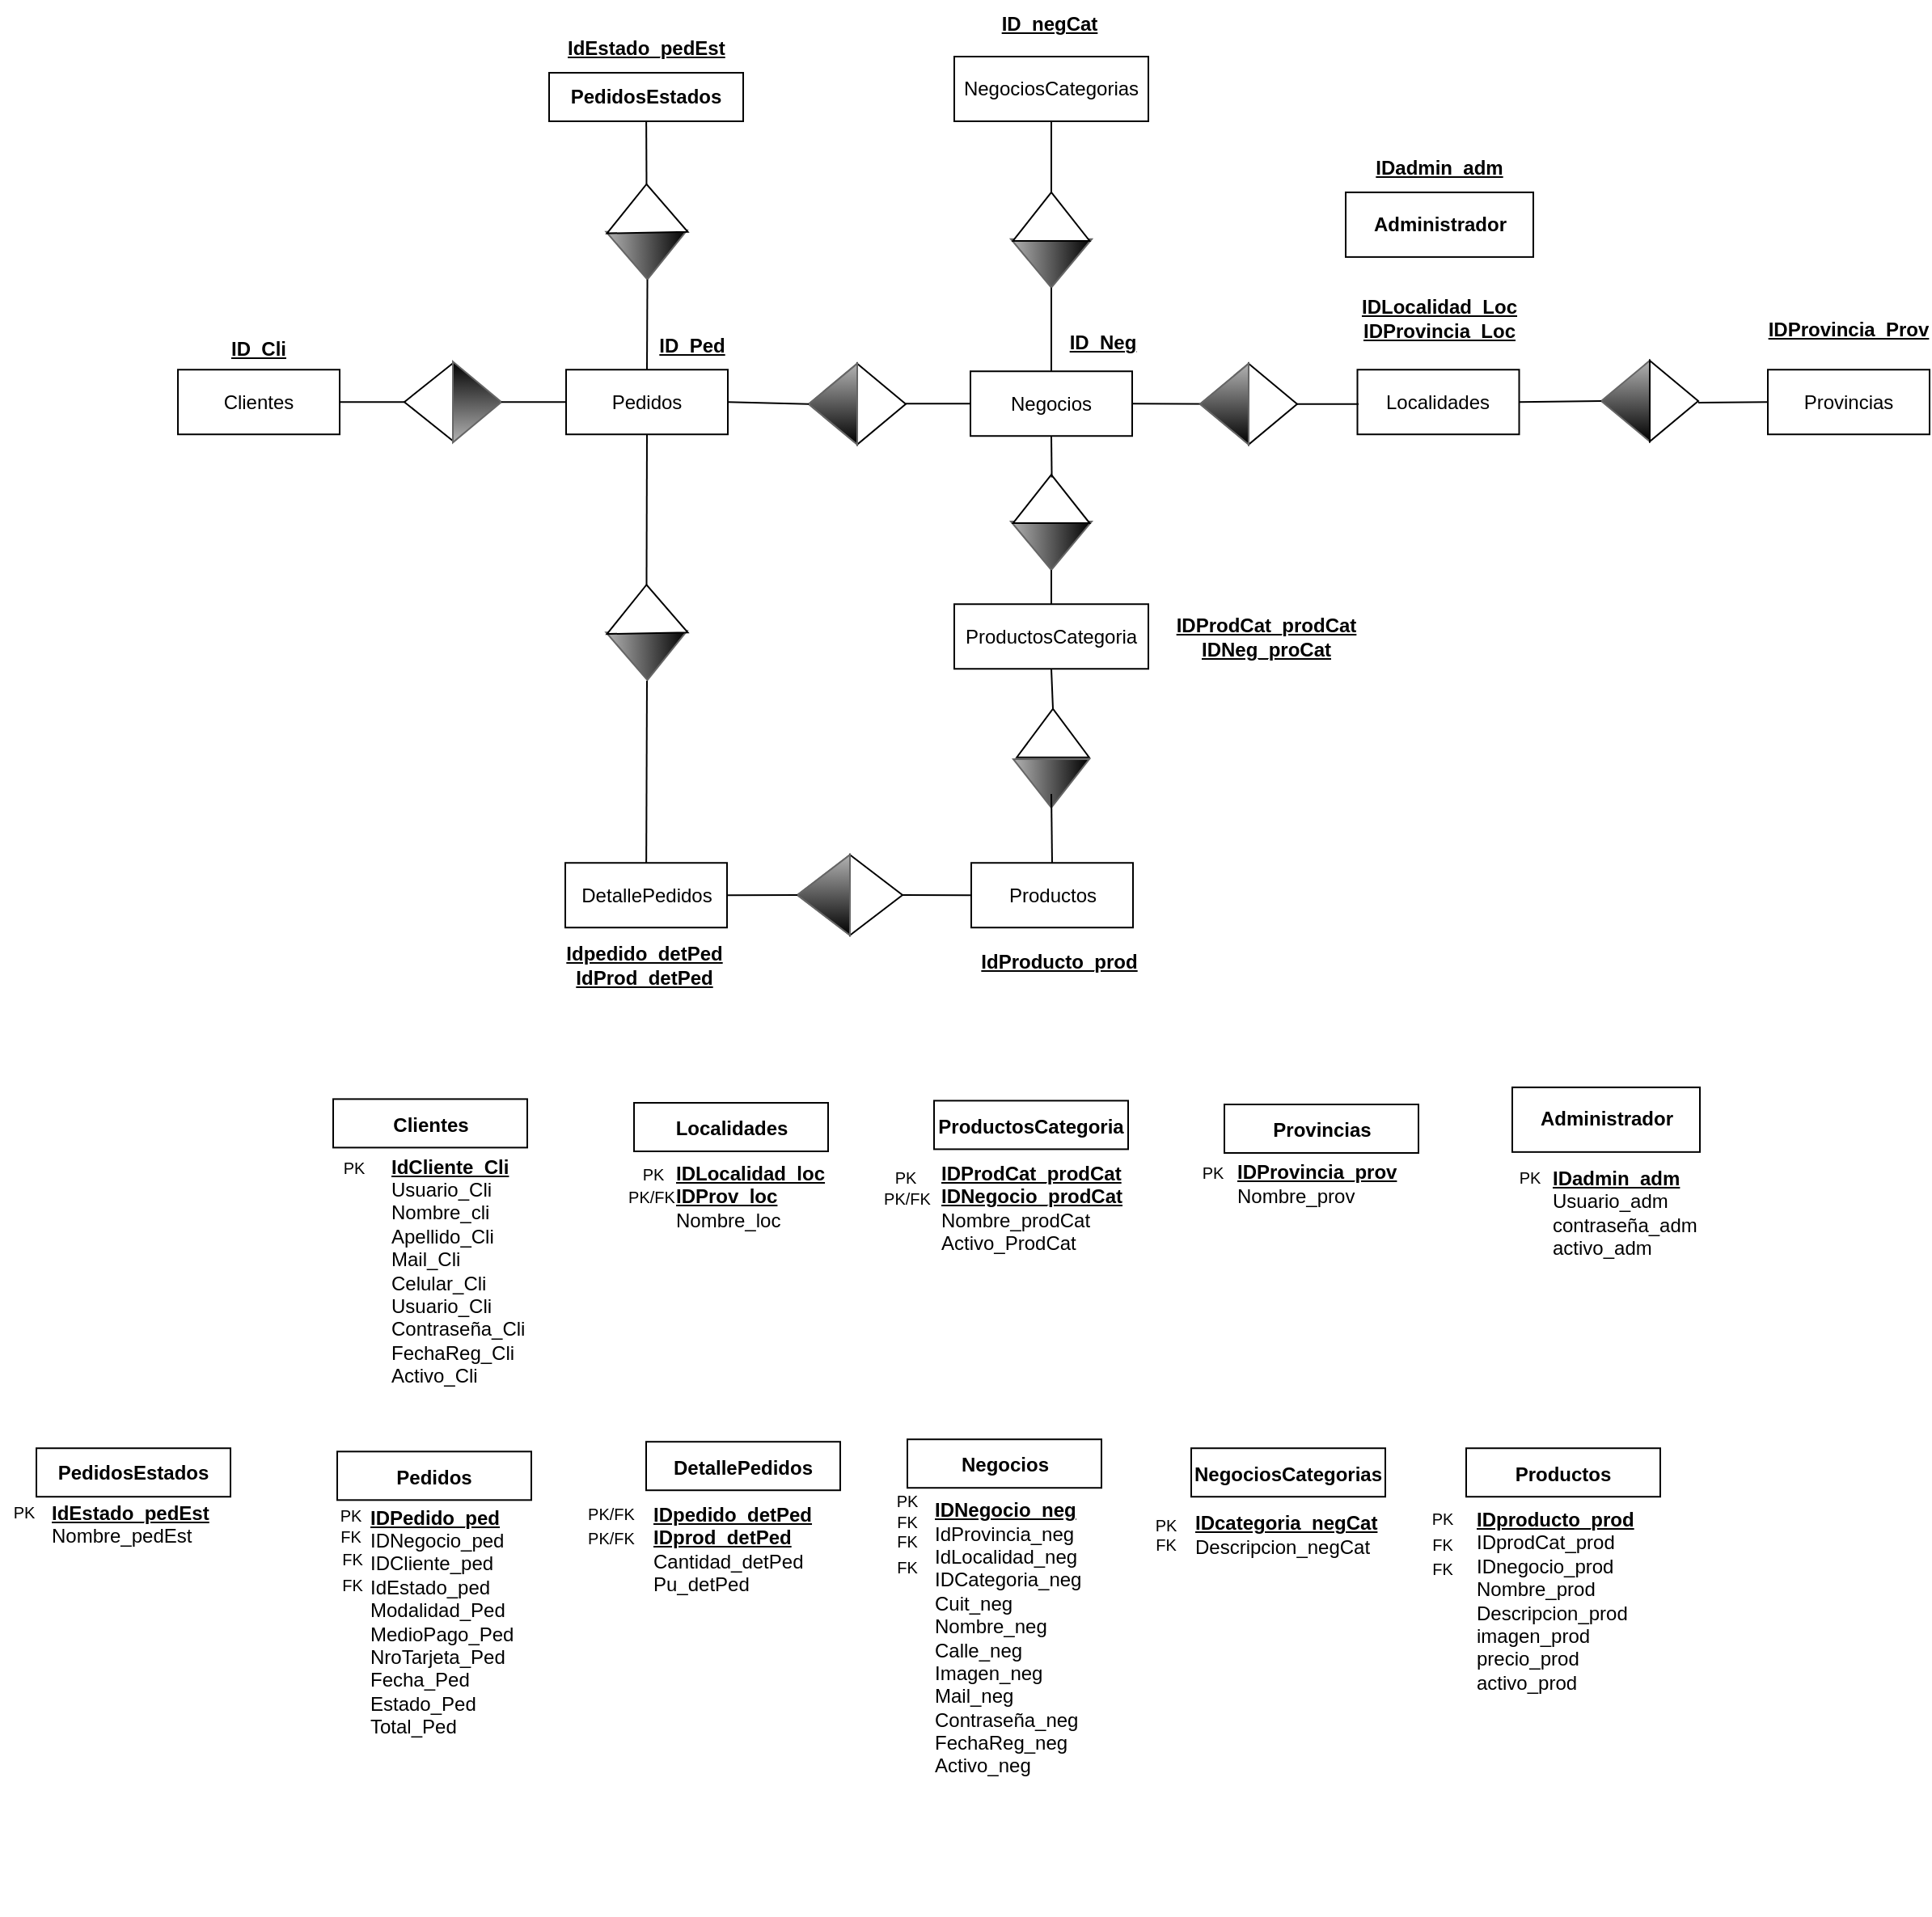 <mxfile version="19.0.3" type="device"><diagram id="up-uEosyuds6dqoE72Am" name="Page-1"><mxGraphModel dx="3039" dy="1860" grid="1" gridSize="10" guides="1" tooltips="1" connect="1" arrows="1" fold="1" page="1" pageScale="1" pageWidth="827" pageHeight="1169" math="0" shadow="0"><root><mxCell id="0"/><mxCell id="1" parent="0"/><mxCell id="3pYfKwtGoobMfM2baZzY-54" value="" style="rounded=0;whiteSpace=wrap;html=1;" parent="1" vertex="1"><mxGeometry x="-1090.5" y="-249.39" width="120" height="30" as="geometry"/></mxCell><mxCell id="Amuedmjrhq6kdjYVQ7Mf-1" value="Localidades" style="rounded=0;whiteSpace=wrap;html=1;" parent="1" vertex="1"><mxGeometry x="-650.75" y="-912.38" width="100" height="40" as="geometry"/></mxCell><mxCell id="Amuedmjrhq6kdjYVQ7Mf-3" value="DetallePedidos" style="rounded=0;whiteSpace=wrap;html=1;" parent="1" vertex="1"><mxGeometry x="-1140.5" y="-607.38" width="100" height="40" as="geometry"/></mxCell><mxCell id="Amuedmjrhq6kdjYVQ7Mf-6" value="ProductosCategoria" style="rounded=0;whiteSpace=wrap;html=1;" parent="1" vertex="1"><mxGeometry x="-900" y="-767.38" width="120" height="40" as="geometry"/></mxCell><mxCell id="Amuedmjrhq6kdjYVQ7Mf-7" value="Productos" style="rounded=0;whiteSpace=wrap;html=1;" parent="1" vertex="1"><mxGeometry x="-889.5" y="-607.38" width="100" height="40" as="geometry"/></mxCell><mxCell id="Amuedmjrhq6kdjYVQ7Mf-9" value="Negocios" style="rounded=0;whiteSpace=wrap;html=1;" parent="1" vertex="1"><mxGeometry x="-890" y="-911.38" width="100" height="40" as="geometry"/></mxCell><mxCell id="Amuedmjrhq6kdjYVQ7Mf-10" value="Clientes" style="rounded=0;whiteSpace=wrap;html=1;" parent="1" vertex="1"><mxGeometry x="-1380" y="-912.38" width="100" height="40" as="geometry"/></mxCell><mxCell id="Amuedmjrhq6kdjYVQ7Mf-21" value="" style="endArrow=none;html=1;rounded=0;exitX=1;exitY=0.5;exitDx=0;exitDy=0;entryX=0;entryY=0.5;entryDx=0;entryDy=0;startArrow=none;" parent="1" source="Amuedmjrhq6kdjYVQ7Mf-25" edge="1"><mxGeometry width="50" height="50" relative="1" as="geometry"><mxPoint x="-680" y="-912.38" as="sourcePoint"/><mxPoint x="-650" y="-891.13" as="targetPoint"/></mxGeometry></mxCell><mxCell id="Amuedmjrhq6kdjYVQ7Mf-26" value="" style="triangle;whiteSpace=wrap;html=1;rotation=0;" parent="1" vertex="1"><mxGeometry x="-718" y="-916.13" width="30" height="50" as="geometry"/></mxCell><mxCell id="Amuedmjrhq6kdjYVQ7Mf-25" value="" style="triangle;whiteSpace=wrap;html=1;strokeColor=#666666;fillColor=#000000;gradientColor=#b3b3b3;rotation=-180;" parent="1" vertex="1"><mxGeometry x="-748" y="-916.13" width="30" height="50" as="geometry"/></mxCell><mxCell id="Amuedmjrhq6kdjYVQ7Mf-27" value="" style="endArrow=none;html=1;rounded=0;exitX=1;exitY=0.5;exitDx=0;exitDy=0;entryX=0;entryY=0.5;entryDx=0;entryDy=0;" parent="1" source="Amuedmjrhq6kdjYVQ7Mf-9" target="Amuedmjrhq6kdjYVQ7Mf-25" edge="1"><mxGeometry width="50" height="50" relative="1" as="geometry"><mxPoint x="-790" y="-891.38" as="sourcePoint"/><mxPoint x="-650" y="-891.13" as="targetPoint"/></mxGeometry></mxCell><mxCell id="Amuedmjrhq6kdjYVQ7Mf-28" value="" style="triangle;whiteSpace=wrap;html=1;strokeColor=#666666;fillColor=#000000;gradientColor=#b3b3b3;rotation=-180;" parent="1" vertex="1"><mxGeometry x="-748" y="-916.13" width="30" height="50" as="geometry"/></mxCell><mxCell id="Amuedmjrhq6kdjYVQ7Mf-62" value="Pedidos" style="rounded=0;whiteSpace=wrap;html=1;" parent="1" vertex="1"><mxGeometry x="-1140" y="-912.38" width="100" height="40" as="geometry"/></mxCell><mxCell id="Amuedmjrhq6kdjYVQ7Mf-63" value="" style="endArrow=none;html=1;rounded=0;entryX=0;entryY=0.5;entryDx=0;entryDy=0;" parent="1" target="Amuedmjrhq6kdjYVQ7Mf-9" edge="1"><mxGeometry width="50" height="50" relative="1" as="geometry"><mxPoint x="-960" y="-891.38" as="sourcePoint"/><mxPoint x="-970" y="-892.38" as="targetPoint"/></mxGeometry></mxCell><mxCell id="Amuedmjrhq6kdjYVQ7Mf-71" value="" style="triangle;whiteSpace=wrap;html=1;rotation=-180;" parent="1" vertex="1"><mxGeometry x="-1240" y="-916.38" width="30" height="48" as="geometry"/></mxCell><mxCell id="Amuedmjrhq6kdjYVQ7Mf-72" value="" style="triangle;whiteSpace=wrap;html=1;strokeColor=#666666;fillColor=#000000;gradientColor=#b3b3b3;rotation=0;" parent="1" vertex="1"><mxGeometry x="-1210" y="-917.38" width="30" height="50" as="geometry"/></mxCell><mxCell id="Amuedmjrhq6kdjYVQ7Mf-75" value="" style="triangle;whiteSpace=wrap;html=1;rotation=0;" parent="1" vertex="1"><mxGeometry x="-960" y="-916.13" width="30" height="50" as="geometry"/></mxCell><mxCell id="Amuedmjrhq6kdjYVQ7Mf-76" value="" style="triangle;whiteSpace=wrap;html=1;strokeColor=#666666;fillColor=#000000;gradientColor=#b3b3b3;rotation=-180;" parent="1" vertex="1"><mxGeometry x="-990" y="-916.13" width="30" height="50" as="geometry"/></mxCell><mxCell id="Amuedmjrhq6kdjYVQ7Mf-77" value="" style="triangle;whiteSpace=wrap;html=1;strokeColor=#666666;fillColor=#000000;gradientColor=#b3b3b3;rotation=-180;" parent="1" vertex="1"><mxGeometry x="-990" y="-916.13" width="30" height="50" as="geometry"/></mxCell><mxCell id="3pYfKwtGoobMfM2baZzY-8" value="" style="endArrow=none;html=1;rounded=0;entryX=1;entryY=0.5;entryDx=0;entryDy=0;exitX=1;exitY=0.5;exitDx=0;exitDy=0;" parent="1" source="Amuedmjrhq6kdjYVQ7Mf-62" target="Amuedmjrhq6kdjYVQ7Mf-77" edge="1"><mxGeometry width="50" height="50" relative="1" as="geometry"><mxPoint x="-1045" y="-891.38" as="sourcePoint"/><mxPoint x="-1140" y="-882.38" as="targetPoint"/></mxGeometry></mxCell><mxCell id="3pYfKwtGoobMfM2baZzY-16" value="" style="group;rotation=0;" parent="1" connectable="0" vertex="1"><mxGeometry x="-997" y="-612.38" width="65" height="50" as="geometry"/></mxCell><mxCell id="Amuedmjrhq6kdjYVQ7Mf-51" value="" style="triangle;whiteSpace=wrap;html=1;strokeColor=#666666;fillColor=#000000;gradientColor=#b3b3b3;rotation=-180;" parent="3pYfKwtGoobMfM2baZzY-16" vertex="1"><mxGeometry width="32.5" height="49.751" as="geometry"/></mxCell><mxCell id="Amuedmjrhq6kdjYVQ7Mf-52" value="" style="triangle;whiteSpace=wrap;html=1;rotation=0;" parent="3pYfKwtGoobMfM2baZzY-16" vertex="1"><mxGeometry x="32.5" width="32.5" height="49.751" as="geometry"/></mxCell><mxCell id="Amuedmjrhq6kdjYVQ7Mf-53" value="" style="endArrow=none;html=1;rounded=0;exitX=1;exitY=0.5;exitDx=0;exitDy=0;startArrow=none;" parent="3pYfKwtGoobMfM2baZzY-16" source="Amuedmjrhq6kdjYVQ7Mf-54" target="Amuedmjrhq6kdjYVQ7Mf-52" edge="1"><mxGeometry width="50" height="50" relative="1" as="geometry"><mxPoint x="-54.167" y="24.876" as="sourcePoint"/><mxPoint x="140.833" y="24.876" as="targetPoint"/></mxGeometry></mxCell><mxCell id="Amuedmjrhq6kdjYVQ7Mf-54" value="" style="triangle;whiteSpace=wrap;html=1;strokeColor=#666666;fillColor=#000000;gradientColor=#b3b3b3;rotation=-180;" parent="3pYfKwtGoobMfM2baZzY-16" vertex="1"><mxGeometry width="32.5" height="49.751" as="geometry"/></mxCell><mxCell id="3pYfKwtGoobMfM2baZzY-17" value="" style="endArrow=none;html=1;rounded=0;exitX=1;exitY=0.5;exitDx=0;exitDy=0;entryX=0;entryY=0.5;entryDx=0;entryDy=0;" parent="1" source="Amuedmjrhq6kdjYVQ7Mf-52" target="Amuedmjrhq6kdjYVQ7Mf-7" edge="1"><mxGeometry width="50" height="50" relative="1" as="geometry"><mxPoint x="-825" y="-562.38" as="sourcePoint"/><mxPoint x="-775" y="-612.38" as="targetPoint"/></mxGeometry></mxCell><mxCell id="3pYfKwtGoobMfM2baZzY-18" value="" style="endArrow=none;html=1;rounded=0;exitX=1;exitY=0.5;exitDx=0;exitDy=0;entryX=1;entryY=0.5;entryDx=0;entryDy=0;" parent="1" source="Amuedmjrhq6kdjYVQ7Mf-54" target="Amuedmjrhq6kdjYVQ7Mf-3" edge="1"><mxGeometry width="50" height="50" relative="1" as="geometry"><mxPoint x="-825" y="-562.38" as="sourcePoint"/><mxPoint x="-1095" y="-684.38" as="targetPoint"/></mxGeometry></mxCell><mxCell id="3pYfKwtGoobMfM2baZzY-19" value="" style="group" parent="1" connectable="0" vertex="1"><mxGeometry x="-865" y="-847.47" width="50" height="58.93" as="geometry"/></mxCell><mxCell id="Amuedmjrhq6kdjYVQ7Mf-37" value="" style="triangle;whiteSpace=wrap;html=1;strokeColor=#666666;fillColor=#000000;gradientColor=#b3b3b3;rotation=90;" parent="3pYfKwtGoobMfM2baZzY-19" vertex="1"><mxGeometry x="10" y="18.93" width="30" height="50" as="geometry"/></mxCell><mxCell id="Amuedmjrhq6kdjYVQ7Mf-39" value="" style="triangle;whiteSpace=wrap;html=1;rotation=-90;" parent="3pYfKwtGoobMfM2baZzY-19" vertex="1"><mxGeometry x="10" y="-8.69" width="30" height="47.38" as="geometry"/></mxCell><mxCell id="3pYfKwtGoobMfM2baZzY-22" value="" style="endArrow=none;html=1;rounded=0;entryX=1;entryY=0.5;entryDx=0;entryDy=0;exitX=0.5;exitY=0;exitDx=0;exitDy=0;" parent="1" source="Amuedmjrhq6kdjYVQ7Mf-6" target="Amuedmjrhq6kdjYVQ7Mf-37" edge="1"><mxGeometry width="50" height="50" relative="1" as="geometry"><mxPoint x="-825" y="-652.38" as="sourcePoint"/><mxPoint x="-775" y="-702.38" as="targetPoint"/></mxGeometry></mxCell><mxCell id="3pYfKwtGoobMfM2baZzY-23" value="" style="endArrow=none;html=1;rounded=0;entryX=0.5;entryY=1;entryDx=0;entryDy=0;exitX=0.941;exitY=0.506;exitDx=0;exitDy=0;exitPerimeter=0;" parent="1" source="Amuedmjrhq6kdjYVQ7Mf-39" target="Amuedmjrhq6kdjYVQ7Mf-9" edge="1"><mxGeometry width="50" height="50" relative="1" as="geometry"><mxPoint x="-840" y="-852.38" as="sourcePoint"/><mxPoint x="-775" y="-702.38" as="targetPoint"/></mxGeometry></mxCell><mxCell id="3pYfKwtGoobMfM2baZzY-25" value="" style="group;rotation=90;" parent="1" connectable="0" vertex="1"><mxGeometry x="-495" y="-923" width="50" height="60" as="geometry"/></mxCell><mxCell id="Amuedmjrhq6kdjYVQ7Mf-23" value="" style="triangle;whiteSpace=wrap;html=1;strokeColor=#666666;fillColor=#000000;gradientColor=#b3b3b3;rotation=180;" parent="3pYfKwtGoobMfM2baZzY-25" vertex="1"><mxGeometry x="-5" y="5" width="30" height="50" as="geometry"/></mxCell><mxCell id="Amuedmjrhq6kdjYVQ7Mf-24" value="" style="triangle;whiteSpace=wrap;html=1;rotation=0;" parent="3pYfKwtGoobMfM2baZzY-25" vertex="1"><mxGeometry x="25" y="5" width="30" height="50" as="geometry"/></mxCell><mxCell id="3pYfKwtGoobMfM2baZzY-28" value="" style="endArrow=none;html=1;rounded=0;entryX=1;entryY=0.5;entryDx=0;entryDy=0;exitX=1;exitY=0.5;exitDx=0;exitDy=0;" parent="1" source="Amuedmjrhq6kdjYVQ7Mf-10" target="Amuedmjrhq6kdjYVQ7Mf-71" edge="1"><mxGeometry width="50" height="50" relative="1" as="geometry"><mxPoint x="-835" y="-712.38" as="sourcePoint"/><mxPoint x="-785" y="-762.38" as="targetPoint"/></mxGeometry></mxCell><mxCell id="3pYfKwtGoobMfM2baZzY-29" value="" style="endArrow=none;html=1;rounded=0;entryX=0;entryY=0.5;entryDx=0;entryDy=0;exitX=1;exitY=0.5;exitDx=0;exitDy=0;" parent="1" source="Amuedmjrhq6kdjYVQ7Mf-72" target="Amuedmjrhq6kdjYVQ7Mf-62" edge="1"><mxGeometry width="50" height="50" relative="1" as="geometry"><mxPoint x="-835" y="-712.38" as="sourcePoint"/><mxPoint x="-785" y="-762.38" as="targetPoint"/></mxGeometry></mxCell><mxCell id="3pYfKwtGoobMfM2baZzY-31" value="&lt;u&gt;&lt;b&gt;ID_Cli&lt;/b&gt;&lt;/u&gt;" style="text;html=1;strokeColor=none;fillColor=none;align=center;verticalAlign=middle;whiteSpace=wrap;rounded=0;" parent="1" vertex="1"><mxGeometry x="-1360" y="-940.38" width="60" height="30" as="geometry"/></mxCell><mxCell id="3pYfKwtGoobMfM2baZzY-32" value="&lt;u&gt;&lt;b&gt;ID_Ped&lt;/b&gt;&lt;/u&gt;" style="text;html=1;strokeColor=none;fillColor=none;align=center;verticalAlign=middle;whiteSpace=wrap;rounded=0;" parent="1" vertex="1"><mxGeometry x="-1092" y="-942.38" width="60" height="30" as="geometry"/></mxCell><mxCell id="3pYfKwtGoobMfM2baZzY-42" value="&lt;u&gt;&lt;b&gt;ID_Neg&lt;/b&gt;&lt;/u&gt;" style="text;html=1;strokeColor=none;fillColor=none;align=center;verticalAlign=middle;whiteSpace=wrap;rounded=0;" parent="1" vertex="1"><mxGeometry x="-838.5" y="-944.38" width="60" height="30" as="geometry"/></mxCell><mxCell id="3pYfKwtGoobMfM2baZzY-44" value="&lt;u&gt;&lt;b&gt;IDLocalidad_Loc&lt;br&gt;IDProvincia_Loc&lt;br&gt;&lt;/b&gt;&lt;/u&gt;" style="text;html=1;strokeColor=none;fillColor=none;align=center;verticalAlign=middle;whiteSpace=wrap;rounded=0;" parent="1" vertex="1"><mxGeometry x="-631" y="-960" width="62.25" height="31" as="geometry"/></mxCell><mxCell id="3pYfKwtGoobMfM2baZzY-48" value="&lt;u&gt;&lt;b&gt;IDProdCat_prodCat&lt;br&gt;IDNeg_proCat&lt;br&gt;&lt;/b&gt;&lt;/u&gt;" style="text;html=1;strokeColor=none;fillColor=none;align=center;verticalAlign=middle;whiteSpace=wrap;rounded=0;" parent="1" vertex="1"><mxGeometry x="-737" y="-762.38" width="60" height="30" as="geometry"/></mxCell><mxCell id="3pYfKwtGoobMfM2baZzY-51" value="&lt;u&gt;&lt;b&gt;IdProducto_prod&lt;br&gt;&lt;/b&gt;&lt;/u&gt;" style="text;html=1;strokeColor=none;fillColor=none;align=center;verticalAlign=middle;whiteSpace=wrap;rounded=0;" parent="1" vertex="1"><mxGeometry x="-865" y="-561" width="60" height="30" as="geometry"/></mxCell><mxCell id="3pYfKwtGoobMfM2baZzY-52" value="&lt;b&gt;DetallePedidos&lt;/b&gt;" style="text;html=1;strokeColor=none;fillColor=none;align=center;verticalAlign=middle;whiteSpace=wrap;rounded=0;" parent="1" vertex="1"><mxGeometry x="-1083" y="-248.39" width="105" height="30" as="geometry"/></mxCell><mxCell id="3pYfKwtGoobMfM2baZzY-56" value="&lt;u&gt;&lt;b&gt;IDpedido_detPed&lt;/b&gt;&lt;/u&gt;&lt;br&gt;&lt;u&gt;&lt;b&gt;IDprod_detPed&lt;/b&gt;&lt;/u&gt;&lt;br&gt;Cantidad_detPed&lt;br&gt;Pu_detPed" style="text;html=1;strokeColor=none;fillColor=none;align=left;verticalAlign=middle;whiteSpace=wrap;rounded=0;" parent="1" vertex="1"><mxGeometry x="-1088.5" y="-198.39" width="60" height="30" as="geometry"/></mxCell><mxCell id="3pYfKwtGoobMfM2baZzY-61" value="&lt;div style=&quot;&quot;&gt;&lt;font style=&quot;font-size: 10px;&quot;&gt;PK/FK&lt;/font&gt;&lt;/div&gt;" style="text;html=1;strokeColor=none;fillColor=none;align=center;verticalAlign=middle;whiteSpace=wrap;rounded=0;" parent="1" vertex="1"><mxGeometry x="-1127" y="-205.39" width="30" height="30" as="geometry"/></mxCell><mxCell id="3pYfKwtGoobMfM2baZzY-62" value="&lt;div style=&quot;&quot;&gt;&lt;font style=&quot;font-size: 10px;&quot;&gt;PK/FK&lt;/font&gt;&lt;/div&gt;" style="text;html=1;strokeColor=none;fillColor=none;align=center;verticalAlign=middle;whiteSpace=wrap;rounded=0;" parent="1" vertex="1"><mxGeometry x="-1127" y="-220.39" width="30" height="30" as="geometry"/></mxCell><mxCell id="3pYfKwtGoobMfM2baZzY-64" value="&lt;u&gt;&lt;b&gt;Idpedido_detPed&lt;br&gt;IdProd_detPed&lt;br&gt;&lt;/b&gt;&lt;/u&gt;" style="text;html=1;strokeColor=none;fillColor=none;align=center;verticalAlign=middle;whiteSpace=wrap;rounded=0;" parent="1" vertex="1"><mxGeometry x="-1122.5" y="-559.38" width="60.5" height="30" as="geometry"/></mxCell><mxCell id="3pYfKwtGoobMfM2baZzY-65" value="" style="rounded=0;whiteSpace=wrap;html=1;" parent="1" vertex="1"><mxGeometry x="-929" y="-250.89" width="120" height="30" as="geometry"/></mxCell><mxCell id="3pYfKwtGoobMfM2baZzY-66" value="&lt;b&gt;Negocios&lt;/b&gt;" style="text;html=1;strokeColor=none;fillColor=none;align=center;verticalAlign=middle;whiteSpace=wrap;rounded=0;" parent="1" vertex="1"><mxGeometry x="-921.5" y="-249.89" width="105" height="30" as="geometry"/></mxCell><mxCell id="3pYfKwtGoobMfM2baZzY-67" value="&lt;u&gt;&lt;b&gt;IDNegocio_neg&lt;/b&gt;&lt;/u&gt;&lt;br&gt;IdProvincia_neg&lt;br&gt;IdLocalidad_neg&lt;br&gt;IDCategoria_neg&lt;br&gt;Cuit_neg&lt;br&gt;Nombre_neg&lt;br&gt;Calle_neg&lt;br&gt;Imagen_neg&lt;br&gt;Mail_neg&lt;br&gt;Contraseña_neg&lt;br&gt;FechaReg_neg&lt;br&gt;Activo_neg" style="text;html=1;strokeColor=none;fillColor=none;align=left;verticalAlign=middle;whiteSpace=wrap;rounded=0;" parent="1" vertex="1"><mxGeometry x="-914" y="-143.39" width="60" height="30" as="geometry"/></mxCell><mxCell id="3pYfKwtGoobMfM2baZzY-68" value="&lt;div style=&quot;&quot;&gt;&lt;font style=&quot;font-size: 10px;&quot;&gt;FK&lt;/font&gt;&lt;/div&gt;" style="text;html=1;strokeColor=none;fillColor=none;align=center;verticalAlign=middle;whiteSpace=wrap;rounded=0;" parent="1" vertex="1"><mxGeometry x="-944.5" y="-202.89" width="30" height="30" as="geometry"/></mxCell><mxCell id="3pYfKwtGoobMfM2baZzY-69" value="&lt;div style=&quot;&quot;&gt;&lt;font style=&quot;font-size: 10px;&quot;&gt;PK&lt;/font&gt;&lt;/div&gt;" style="text;html=1;strokeColor=none;fillColor=none;align=center;verticalAlign=middle;whiteSpace=wrap;rounded=0;" parent="1" vertex="1"><mxGeometry x="-944" y="-227.89" width="30" height="29.5" as="geometry"/></mxCell><mxCell id="3pYfKwtGoobMfM2baZzY-76" value="&lt;div style=&quot;&quot;&gt;&lt;font style=&quot;font-size: 10px;&quot;&gt;FK&lt;/font&gt;&lt;/div&gt;" style="text;html=1;strokeColor=none;fillColor=none;align=center;verticalAlign=middle;whiteSpace=wrap;rounded=0;" parent="1" vertex="1"><mxGeometry x="-944" y="-215.39" width="30" height="30" as="geometry"/></mxCell><mxCell id="3pYfKwtGoobMfM2baZzY-77" value="&lt;div style=&quot;&quot;&gt;&lt;font style=&quot;font-size: 10px;&quot;&gt;FK&lt;/font&gt;&lt;/div&gt;" style="text;html=1;strokeColor=none;fillColor=none;align=center;verticalAlign=middle;whiteSpace=wrap;rounded=0;" parent="1" vertex="1"><mxGeometry x="-944" y="-186.89" width="30" height="30" as="geometry"/></mxCell><mxCell id="3pYfKwtGoobMfM2baZzY-80" value="" style="rounded=0;whiteSpace=wrap;html=1;" parent="1" vertex="1"><mxGeometry x="-753.5" y="-245.39" width="120" height="30" as="geometry"/></mxCell><mxCell id="3pYfKwtGoobMfM2baZzY-81" value="&lt;b&gt;NegociosCategorias&lt;/b&gt;" style="text;html=1;strokeColor=none;fillColor=none;align=center;verticalAlign=middle;whiteSpace=wrap;rounded=0;" parent="1" vertex="1"><mxGeometry x="-746" y="-244.39" width="105" height="30" as="geometry"/></mxCell><mxCell id="3pYfKwtGoobMfM2baZzY-82" value="&lt;u&gt;&lt;b&gt;IDcategoria_negCat&lt;/b&gt;&lt;/u&gt;&lt;br&gt;Descripcion_negCat" style="text;html=1;strokeColor=none;fillColor=none;align=left;verticalAlign=middle;whiteSpace=wrap;rounded=0;" parent="1" vertex="1"><mxGeometry x="-753.5" y="-206.89" width="60" height="30" as="geometry"/></mxCell><mxCell id="3pYfKwtGoobMfM2baZzY-83" value="&lt;div style=&quot;&quot;&gt;&lt;font style=&quot;font-size: 10px;&quot;&gt;FK&lt;/font&gt;&lt;/div&gt;" style="text;html=1;strokeColor=none;fillColor=none;align=center;verticalAlign=middle;whiteSpace=wrap;rounded=0;" parent="1" vertex="1"><mxGeometry x="-784" y="-201.39" width="30" height="30" as="geometry"/></mxCell><mxCell id="3pYfKwtGoobMfM2baZzY-84" value="&lt;div style=&quot;&quot;&gt;&lt;font style=&quot;font-size: 10px;&quot;&gt;PK&lt;/font&gt;&lt;/div&gt;" style="text;html=1;strokeColor=none;fillColor=none;align=center;verticalAlign=middle;whiteSpace=wrap;rounded=0;" parent="1" vertex="1"><mxGeometry x="-784" y="-212.39" width="30" height="29.5" as="geometry"/></mxCell><mxCell id="3pYfKwtGoobMfM2baZzY-89" value="NegociosCategorias" style="rounded=0;whiteSpace=wrap;html=1;" parent="1" vertex="1"><mxGeometry x="-900" y="-1106" width="120" height="40" as="geometry"/></mxCell><mxCell id="3pYfKwtGoobMfM2baZzY-90" value="&lt;u&gt;&lt;b&gt;ID_negCat&lt;/b&gt;&lt;/u&gt;" style="text;html=1;strokeColor=none;fillColor=none;align=center;verticalAlign=middle;whiteSpace=wrap;rounded=0;" parent="1" vertex="1"><mxGeometry x="-871.5" y="-1141" width="60" height="30" as="geometry"/></mxCell><mxCell id="3pYfKwtGoobMfM2baZzY-94" value="" style="group;rotation=-181;" parent="1" connectable="0" vertex="1"><mxGeometry x="-1115" y="-779.38" width="50" height="59.5" as="geometry"/></mxCell><mxCell id="Amuedmjrhq6kdjYVQ7Mf-57" value="" style="triangle;whiteSpace=wrap;html=1;strokeColor=#666666;fillColor=#000000;gradientColor=#b3b3b3;rotation=-271;" parent="3pYfKwtGoobMfM2baZzY-94" vertex="1"><mxGeometry x="10" y="19" width="30" height="50" as="geometry"/></mxCell><mxCell id="Amuedmjrhq6kdjYVQ7Mf-58" value="" style="triangle;whiteSpace=wrap;html=1;rotation=-91;" parent="3pYfKwtGoobMfM2baZzY-94" vertex="1"><mxGeometry x="10" y="-10" width="30" height="50" as="geometry"/></mxCell><mxCell id="3pYfKwtGoobMfM2baZzY-95" value="" style="endArrow=none;html=1;rounded=0;fontSize=10;" parent="1" source="Amuedmjrhq6kdjYVQ7Mf-3" edge="1"><mxGeometry width="50" height="50" relative="1" as="geometry"><mxPoint x="-860" y="-790" as="sourcePoint"/><mxPoint x="-1090" y="-720" as="targetPoint"/></mxGeometry></mxCell><mxCell id="3pYfKwtGoobMfM2baZzY-96" value="" style="endArrow=none;html=1;rounded=0;fontSize=10;entryX=0.5;entryY=1;entryDx=0;entryDy=0;exitX=1;exitY=0.5;exitDx=0;exitDy=0;" parent="1" source="Amuedmjrhq6kdjYVQ7Mf-58" target="Amuedmjrhq6kdjYVQ7Mf-62" edge="1"><mxGeometry width="50" height="50" relative="1" as="geometry"><mxPoint x="-860" y="-790" as="sourcePoint"/><mxPoint x="-810" y="-840" as="targetPoint"/></mxGeometry></mxCell><mxCell id="3pYfKwtGoobMfM2baZzY-97" value="" style="group;rotation=-180;" parent="1" connectable="0" vertex="1"><mxGeometry x="-863" y="-703.01" width="47" height="61.125" as="geometry"/></mxCell><mxCell id="Amuedmjrhq6kdjYVQ7Mf-42" value="" style="triangle;whiteSpace=wrap;html=1;rotation=-90;" parent="3pYfKwtGoobMfM2baZzY-97" vertex="1"><mxGeometry x="9" y="-7" width="30" height="44.75" as="geometry"/></mxCell><mxCell id="Amuedmjrhq6kdjYVQ7Mf-46" value="" style="triangle;whiteSpace=wrap;html=1;strokeColor=#666666;fillColor=#000000;gradientColor=#b3b3b3;rotation=-270;" parent="3pYfKwtGoobMfM2baZzY-97" vertex="1"><mxGeometry x="8" y="23" width="30" height="47" as="geometry"/></mxCell><mxCell id="3pYfKwtGoobMfM2baZzY-98" value="" style="endArrow=none;html=1;rounded=0;fontSize=10;entryX=0.5;entryY=0;entryDx=0;entryDy=0;" parent="1" target="Amuedmjrhq6kdjYVQ7Mf-7" edge="1"><mxGeometry width="50" height="50" relative="1" as="geometry"><mxPoint x="-840" y="-650" as="sourcePoint"/><mxPoint x="-810" y="-810" as="targetPoint"/></mxGeometry></mxCell><mxCell id="3pYfKwtGoobMfM2baZzY-99" value="" style="endArrow=none;html=1;rounded=0;fontSize=10;exitX=1;exitY=0.5;exitDx=0;exitDy=0;entryX=0.5;entryY=1;entryDx=0;entryDy=0;" parent="1" source="Amuedmjrhq6kdjYVQ7Mf-42" target="Amuedmjrhq6kdjYVQ7Mf-6" edge="1"><mxGeometry width="50" height="50" relative="1" as="geometry"><mxPoint x="-860" y="-760" as="sourcePoint"/><mxPoint x="-810" y="-810" as="targetPoint"/></mxGeometry></mxCell><mxCell id="3pYfKwtGoobMfM2baZzY-100" value="" style="group" parent="1" connectable="0" vertex="1"><mxGeometry x="-865" y="-1022.06" width="50" height="58.93" as="geometry"/></mxCell><mxCell id="3pYfKwtGoobMfM2baZzY-101" value="" style="triangle;whiteSpace=wrap;html=1;strokeColor=#666666;fillColor=#000000;gradientColor=#b3b3b3;rotation=90;" parent="3pYfKwtGoobMfM2baZzY-100" vertex="1"><mxGeometry x="10" y="18.93" width="30" height="50" as="geometry"/></mxCell><mxCell id="3pYfKwtGoobMfM2baZzY-102" value="" style="triangle;whiteSpace=wrap;html=1;rotation=-90;" parent="3pYfKwtGoobMfM2baZzY-100" vertex="1"><mxGeometry x="10" y="-8.69" width="30" height="47.38" as="geometry"/></mxCell><mxCell id="3pYfKwtGoobMfM2baZzY-103" value="" style="endArrow=none;html=1;rounded=0;fontSize=10;entryX=1;entryY=0.5;entryDx=0;entryDy=0;exitX=0.5;exitY=0;exitDx=0;exitDy=0;" parent="1" source="Amuedmjrhq6kdjYVQ7Mf-9" target="3pYfKwtGoobMfM2baZzY-101" edge="1"><mxGeometry width="50" height="50" relative="1" as="geometry"><mxPoint x="-860" y="-850" as="sourcePoint"/><mxPoint x="-810" y="-900" as="targetPoint"/></mxGeometry></mxCell><mxCell id="3pYfKwtGoobMfM2baZzY-104" value="" style="endArrow=none;html=1;rounded=0;fontSize=10;entryX=0.5;entryY=1;entryDx=0;entryDy=0;exitX=1;exitY=0.5;exitDx=0;exitDy=0;" parent="1" source="3pYfKwtGoobMfM2baZzY-102" target="3pYfKwtGoobMfM2baZzY-89" edge="1"><mxGeometry width="50" height="50" relative="1" as="geometry"><mxPoint x="-840" y="-1047.06" as="sourcePoint"/><mxPoint x="-810" y="-926" as="targetPoint"/></mxGeometry></mxCell><mxCell id="3pYfKwtGoobMfM2baZzY-106" value="" style="rounded=0;whiteSpace=wrap;html=1;" parent="1" vertex="1"><mxGeometry x="-583.5" y="-245.39" width="120" height="30" as="geometry"/></mxCell><mxCell id="3pYfKwtGoobMfM2baZzY-107" value="&lt;b&gt;Productos&lt;/b&gt;" style="text;html=1;strokeColor=none;fillColor=none;align=center;verticalAlign=middle;whiteSpace=wrap;rounded=0;" parent="1" vertex="1"><mxGeometry x="-576" y="-244.39" width="105" height="30" as="geometry"/></mxCell><mxCell id="3pYfKwtGoobMfM2baZzY-108" value="&lt;u&gt;&lt;b&gt;IDproducto_prod&lt;br&gt;&lt;/b&gt;&lt;/u&gt;IDprodCat_prod&lt;br&gt;IDnegocio_prod&lt;br&gt;Nombre_prod&lt;br&gt;Descripcion_prod&lt;br&gt;imagen_prod&lt;br&gt;precio_prod&lt;br&gt;activo_prod" style="text;html=1;strokeColor=none;fillColor=none;align=left;verticalAlign=middle;whiteSpace=wrap;rounded=0;" parent="1" vertex="1"><mxGeometry x="-579.5" y="-165.89" width="60" height="30" as="geometry"/></mxCell><mxCell id="3pYfKwtGoobMfM2baZzY-109" value="&lt;div style=&quot;&quot;&gt;&lt;font style=&quot;font-size: 10px;&quot;&gt;FK&lt;/font&gt;&lt;/div&gt;" style="text;html=1;strokeColor=none;fillColor=none;align=center;verticalAlign=middle;whiteSpace=wrap;rounded=0;" parent="1" vertex="1"><mxGeometry x="-613" y="-201.39" width="30" height="30" as="geometry"/></mxCell><mxCell id="3pYfKwtGoobMfM2baZzY-110" value="&lt;div style=&quot;&quot;&gt;&lt;font style=&quot;font-size: 10px;&quot;&gt;PK&lt;/font&gt;&lt;/div&gt;" style="text;html=1;strokeColor=none;fillColor=none;align=center;verticalAlign=middle;whiteSpace=wrap;rounded=0;" parent="1" vertex="1"><mxGeometry x="-613" y="-216.39" width="30" height="29.5" as="geometry"/></mxCell><mxCell id="3pYfKwtGoobMfM2baZzY-111" value="&lt;div style=&quot;&quot;&gt;&lt;font style=&quot;font-size: 10px;&quot;&gt;FK&lt;/font&gt;&lt;/div&gt;" style="text;html=1;strokeColor=none;fillColor=none;align=center;verticalAlign=middle;whiteSpace=wrap;rounded=0;" parent="1" vertex="1"><mxGeometry x="-613" y="-186.39" width="30" height="30" as="geometry"/></mxCell><mxCell id="3pYfKwtGoobMfM2baZzY-115" value="&lt;b&gt;&lt;u&gt;&lt;br&gt;&lt;/u&gt;&lt;/b&gt;" style="text;html=1;strokeColor=none;fillColor=none;align=left;verticalAlign=middle;whiteSpace=wrap;rounded=0;" parent="1" vertex="1"><mxGeometry x="-438.25" y="13.5" width="60" height="30" as="geometry"/></mxCell><mxCell id="Wr-Eg9iKW15tJ7wf7xUu-1" value="" style="rounded=0;whiteSpace=wrap;html=1;" parent="1" vertex="1"><mxGeometry x="-658" y="-1022.06" width="116" height="40" as="geometry"/></mxCell><mxCell id="Wr-Eg9iKW15tJ7wf7xUu-2" value="&lt;b&gt;Administrador&lt;/b&gt;" style="text;html=1;strokeColor=none;fillColor=none;align=center;verticalAlign=middle;whiteSpace=wrap;rounded=0;" parent="1" vertex="1"><mxGeometry x="-649.25" y="-1017.06" width="98.5" height="30" as="geometry"/></mxCell><mxCell id="Wr-Eg9iKW15tJ7wf7xUu-3" value="&lt;u&gt;&lt;b&gt;IDadmin_adm&lt;/b&gt;&lt;/u&gt;&lt;br&gt;Usuario_adm&lt;br&gt;contraseña_adm&lt;br&gt;activo_adm" style="text;html=1;strokeColor=none;fillColor=none;align=left;verticalAlign=middle;whiteSpace=wrap;rounded=0;" parent="1" vertex="1"><mxGeometry x="-532" y="-406" width="56" height="29.92" as="geometry"/></mxCell><mxCell id="Wr-Eg9iKW15tJ7wf7xUu-5" value="&lt;div style=&quot;&quot;&gt;&lt;font style=&quot;font-size: 10px;&quot;&gt;PK&lt;/font&gt;&lt;/div&gt;" style="text;html=1;strokeColor=none;fillColor=none;align=center;verticalAlign=middle;whiteSpace=wrap;rounded=0;" parent="1" vertex="1"><mxGeometry x="-559" y="-427.58" width="30" height="29.5" as="geometry"/></mxCell><mxCell id="Wr-Eg9iKW15tJ7wf7xUu-7" value="" style="rounded=0;whiteSpace=wrap;html=1;" parent="1" vertex="1"><mxGeometry x="-555" y="-468.58" width="116" height="40" as="geometry"/></mxCell><mxCell id="Wr-Eg9iKW15tJ7wf7xUu-8" value="&lt;b&gt;Administrador&lt;/b&gt;" style="text;html=1;strokeColor=none;fillColor=none;align=center;verticalAlign=middle;whiteSpace=wrap;rounded=0;" parent="1" vertex="1"><mxGeometry x="-546.25" y="-463.58" width="98.5" height="30" as="geometry"/></mxCell><mxCell id="Wr-Eg9iKW15tJ7wf7xUu-9" value="" style="rounded=0;whiteSpace=wrap;html=1;" parent="1" vertex="1"><mxGeometry x="-1150.5" y="-1096" width="120" height="30" as="geometry"/></mxCell><mxCell id="Wr-Eg9iKW15tJ7wf7xUu-10" value="&lt;b&gt;PedidosEstados&lt;/b&gt;" style="text;html=1;strokeColor=none;fillColor=none;align=center;verticalAlign=middle;whiteSpace=wrap;rounded=0;" parent="1" vertex="1"><mxGeometry x="-1143" y="-1096" width="105" height="30" as="geometry"/></mxCell><mxCell id="Wr-Eg9iKW15tJ7wf7xUu-11" value="&lt;u&gt;&lt;b&gt;IdEstado_pedEst&lt;br&gt;&lt;/b&gt;&lt;/u&gt;" style="text;html=1;strokeColor=none;fillColor=none;align=left;verticalAlign=middle;whiteSpace=wrap;rounded=0;" parent="1" vertex="1"><mxGeometry x="-1141" y="-1126" width="60" height="30" as="geometry"/></mxCell><mxCell id="Wr-Eg9iKW15tJ7wf7xUu-18" value="" style="rounded=0;whiteSpace=wrap;html=1;" parent="1" vertex="1"><mxGeometry x="-1467.5" y="-245.39" width="120" height="30" as="geometry"/></mxCell><mxCell id="Wr-Eg9iKW15tJ7wf7xUu-19" value="&lt;b&gt;PedidosEstados&lt;/b&gt;" style="text;html=1;strokeColor=none;fillColor=none;align=center;verticalAlign=middle;whiteSpace=wrap;rounded=0;" parent="1" vertex="1"><mxGeometry x="-1460" y="-245.39" width="105" height="30" as="geometry"/></mxCell><mxCell id="Wr-Eg9iKW15tJ7wf7xUu-20" value="&lt;u&gt;&lt;b&gt;IdEstado_pedEst&lt;br&gt;&lt;/b&gt;&lt;/u&gt;Nombre_pedEst&lt;br&gt;&lt;br&gt;" style="text;html=1;strokeColor=none;fillColor=none;align=left;verticalAlign=middle;whiteSpace=wrap;rounded=0;" parent="1" vertex="1"><mxGeometry x="-1460" y="-205.64" width="60" height="30" as="geometry"/></mxCell><mxCell id="Wr-Eg9iKW15tJ7wf7xUu-21" value="&lt;div style=&quot;&quot;&gt;&lt;font style=&quot;font-size: 10px;&quot;&gt;PK&lt;/font&gt;&lt;/div&gt;" style="text;html=1;strokeColor=none;fillColor=none;align=center;verticalAlign=middle;whiteSpace=wrap;rounded=0;" parent="1" vertex="1"><mxGeometry x="-1490" y="-219.14" width="30" height="27.25" as="geometry"/></mxCell><mxCell id="Wr-Eg9iKW15tJ7wf7xUu-25" value="&lt;b&gt;&lt;u&gt;IDadmin_adm&lt;/u&gt;&lt;/b&gt;" style="text;html=1;strokeColor=none;fillColor=none;align=center;verticalAlign=middle;whiteSpace=wrap;rounded=0;" parent="1" vertex="1"><mxGeometry x="-630" y="-1052.06" width="60" height="30" as="geometry"/></mxCell><mxCell id="Wr-Eg9iKW15tJ7wf7xUu-26" value="" style="group;rotation=-181;" parent="1" connectable="0" vertex="1"><mxGeometry x="-1115" y="-1027.13" width="50" height="59.5" as="geometry"/></mxCell><mxCell id="Wr-Eg9iKW15tJ7wf7xUu-27" value="" style="triangle;whiteSpace=wrap;html=1;strokeColor=#666666;fillColor=#000000;gradientColor=#b3b3b3;rotation=-271;" parent="Wr-Eg9iKW15tJ7wf7xUu-26" vertex="1"><mxGeometry x="10" y="19" width="30" height="50" as="geometry"/></mxCell><mxCell id="Wr-Eg9iKW15tJ7wf7xUu-28" value="" style="triangle;whiteSpace=wrap;html=1;rotation=-91;" parent="Wr-Eg9iKW15tJ7wf7xUu-26" vertex="1"><mxGeometry x="10" y="-10" width="30" height="50" as="geometry"/></mxCell><mxCell id="Wr-Eg9iKW15tJ7wf7xUu-29" value="" style="endArrow=none;html=1;rounded=0;exitX=0.5;exitY=0;exitDx=0;exitDy=0;entryX=1;entryY=0.5;entryDx=0;entryDy=0;" parent="1" source="Amuedmjrhq6kdjYVQ7Mf-62" target="Wr-Eg9iKW15tJ7wf7xUu-27" edge="1"><mxGeometry width="50" height="50" relative="1" as="geometry"><mxPoint x="-1030" y="-1010" as="sourcePoint"/><mxPoint x="-1090" y="-980" as="targetPoint"/></mxGeometry></mxCell><mxCell id="Wr-Eg9iKW15tJ7wf7xUu-30" value="" style="endArrow=none;html=1;rounded=0;exitX=1;exitY=0.5;exitDx=0;exitDy=0;" parent="1" source="Wr-Eg9iKW15tJ7wf7xUu-28" target="Wr-Eg9iKW15tJ7wf7xUu-10" edge="1"><mxGeometry width="50" height="50" relative="1" as="geometry"><mxPoint x="-1030" y="-1010" as="sourcePoint"/><mxPoint x="-980" y="-1060" as="targetPoint"/></mxGeometry></mxCell><mxCell id="0SiLN2UXn5l2V4Tre49p-1" value="Provincias" style="rounded=0;whiteSpace=wrap;html=1;" vertex="1" parent="1"><mxGeometry x="-397" y="-912.38" width="100" height="40" as="geometry"/></mxCell><mxCell id="0SiLN2UXn5l2V4Tre49p-2" value="&lt;u&gt;&lt;b&gt;IDProvincia_Prov&lt;/b&gt;&lt;/u&gt;" style="text;html=1;strokeColor=none;fillColor=none;align=center;verticalAlign=middle;whiteSpace=wrap;rounded=0;" vertex="1" parent="1"><mxGeometry x="-377" y="-952.25" width="60" height="30" as="geometry"/></mxCell><mxCell id="0SiLN2UXn5l2V4Tre49p-3" value="" style="endArrow=none;html=1;rounded=0;entryX=1;entryY=0.5;entryDx=0;entryDy=0;exitX=1;exitY=0.5;exitDx=0;exitDy=0;" edge="1" parent="1" source="Amuedmjrhq6kdjYVQ7Mf-1" target="Amuedmjrhq6kdjYVQ7Mf-23"><mxGeometry width="50" height="50" relative="1" as="geometry"><mxPoint x="-750" y="-890" as="sourcePoint"/><mxPoint x="-700" y="-940" as="targetPoint"/></mxGeometry></mxCell><mxCell id="0SiLN2UXn5l2V4Tre49p-4" value="" style="endArrow=none;html=1;rounded=0;entryX=0;entryY=0.5;entryDx=0;entryDy=0;" edge="1" parent="1" target="0SiLN2UXn5l2V4Tre49p-1"><mxGeometry width="50" height="50" relative="1" as="geometry"><mxPoint x="-440" y="-892" as="sourcePoint"/><mxPoint x="-700" y="-942" as="targetPoint"/></mxGeometry></mxCell><mxCell id="0SiLN2UXn5l2V4Tre49p-5" value="" style="rounded=0;whiteSpace=wrap;html=1;" vertex="1" parent="1"><mxGeometry x="-1098" y="-459" width="120" height="30" as="geometry"/></mxCell><mxCell id="0SiLN2UXn5l2V4Tre49p-6" value="&lt;b&gt;Localidades&lt;/b&gt;" style="text;html=1;strokeColor=none;fillColor=none;align=center;verticalAlign=middle;whiteSpace=wrap;rounded=0;" vertex="1" parent="1"><mxGeometry x="-1090.5" y="-458" width="105" height="30" as="geometry"/></mxCell><mxCell id="0SiLN2UXn5l2V4Tre49p-7" value="&lt;b style=&quot;text-decoration-line: underline;&quot;&gt;IDLocalidad_loc&lt;/b&gt;&lt;br&gt;&lt;u&gt;&lt;b&gt;IDProv_loc&lt;/b&gt;&lt;/u&gt;&lt;br&gt;Nombre_loc" style="text;html=1;strokeColor=none;fillColor=none;align=left;verticalAlign=middle;whiteSpace=wrap;rounded=0;" vertex="1" parent="1"><mxGeometry x="-1074.5" y="-416.47" width="60" height="30" as="geometry"/></mxCell><mxCell id="0SiLN2UXn5l2V4Tre49p-8" value="&lt;div style=&quot;&quot;&gt;&lt;font style=&quot;font-size: 10px;&quot;&gt;PK&lt;/font&gt;&lt;/div&gt;" style="text;html=1;strokeColor=none;fillColor=none;align=center;verticalAlign=middle;whiteSpace=wrap;rounded=0;" vertex="1" parent="1"><mxGeometry x="-1101" y="-429.28" width="30" height="29.5" as="geometry"/></mxCell><mxCell id="0SiLN2UXn5l2V4Tre49p-9" value="&lt;div style=&quot;&quot;&gt;&lt;font style=&quot;font-size: 10px;&quot;&gt;PK/FK&lt;/font&gt;&lt;/div&gt;" style="text;html=1;strokeColor=none;fillColor=none;align=center;verticalAlign=middle;whiteSpace=wrap;rounded=0;" vertex="1" parent="1"><mxGeometry x="-1102" y="-415.31" width="30" height="29.5" as="geometry"/></mxCell><mxCell id="0SiLN2UXn5l2V4Tre49p-10" value="" style="rounded=0;whiteSpace=wrap;html=1;" vertex="1" parent="1"><mxGeometry x="-1284" y="-461.31" width="120" height="30" as="geometry"/></mxCell><mxCell id="0SiLN2UXn5l2V4Tre49p-11" value="&lt;b&gt;Clientes&lt;/b&gt;" style="text;html=1;strokeColor=none;fillColor=none;align=center;verticalAlign=middle;whiteSpace=wrap;rounded=0;" vertex="1" parent="1"><mxGeometry x="-1276.5" y="-460.31" width="105" height="30" as="geometry"/></mxCell><mxCell id="0SiLN2UXn5l2V4Tre49p-12" value="&lt;u style=&quot;font-weight: bold;&quot;&gt;IdCliente_Cli&lt;/u&gt;&lt;br&gt;Usuario_Cli&lt;br&gt;Nombre_cli&lt;br&gt;Apellido_Cli&lt;br&gt;Mail_Cli&lt;br&gt;Celular_Cli&lt;br&gt;Usuario_Cli&lt;br&gt;Contraseña_Cli&lt;br&gt;FechaReg_Cli&lt;br&gt;Activo_Cli" style="text;html=1;strokeColor=none;fillColor=none;align=left;verticalAlign=middle;whiteSpace=wrap;rounded=0;" vertex="1" parent="1"><mxGeometry x="-1250" y="-369.81" width="60" height="30" as="geometry"/></mxCell><mxCell id="0SiLN2UXn5l2V4Tre49p-13" value="&lt;div style=&quot;&quot;&gt;&lt;font style=&quot;font-size: 10px;&quot;&gt;PK&lt;/font&gt;&lt;/div&gt;" style="text;html=1;strokeColor=none;fillColor=none;align=center;verticalAlign=middle;whiteSpace=wrap;rounded=0;" vertex="1" parent="1"><mxGeometry x="-1286" y="-433.31" width="30" height="29.5" as="geometry"/></mxCell><mxCell id="0SiLN2UXn5l2V4Tre49p-26" value="" style="rounded=0;whiteSpace=wrap;html=1;" vertex="1" parent="1"><mxGeometry x="-912.5" y="-460.31" width="120" height="30" as="geometry"/></mxCell><mxCell id="0SiLN2UXn5l2V4Tre49p-27" value="&lt;b&gt;ProductosCategoria&lt;/b&gt;" style="text;html=1;strokeColor=none;fillColor=none;align=center;verticalAlign=middle;whiteSpace=wrap;rounded=0;" vertex="1" parent="1"><mxGeometry x="-905" y="-459.31" width="105" height="30" as="geometry"/></mxCell><mxCell id="0SiLN2UXn5l2V4Tre49p-28" value="&lt;u style=&quot;font-weight: bold;&quot;&gt;IDProdCat_prodCat&lt;br&gt;&lt;/u&gt;&lt;b&gt;&lt;u&gt;IDNegocio_prodCat&lt;/u&gt;&lt;/b&gt;&lt;br&gt;Nombre_prodCat&lt;br&gt;Activo_ProdCat" style="text;html=1;strokeColor=none;fillColor=none;align=left;verticalAlign=middle;whiteSpace=wrap;rounded=0;" vertex="1" parent="1"><mxGeometry x="-910" y="-408.78" width="60" height="30" as="geometry"/></mxCell><mxCell id="0SiLN2UXn5l2V4Tre49p-29" value="&lt;div style=&quot;&quot;&gt;&lt;font style=&quot;font-size: 10px;&quot;&gt;PK&lt;/font&gt;&lt;/div&gt;" style="text;html=1;strokeColor=none;fillColor=none;align=center;verticalAlign=middle;whiteSpace=wrap;rounded=0;" vertex="1" parent="1"><mxGeometry x="-945.5" y="-427.59" width="30" height="29.5" as="geometry"/></mxCell><mxCell id="0SiLN2UXn5l2V4Tre49p-30" value="&lt;div style=&quot;&quot;&gt;&lt;font style=&quot;font-size: 10px;&quot;&gt;PK/FK&lt;/font&gt;&lt;/div&gt;" style="text;html=1;strokeColor=none;fillColor=none;align=center;verticalAlign=middle;whiteSpace=wrap;rounded=0;" vertex="1" parent="1"><mxGeometry x="-944" y="-414.97" width="30" height="29.5" as="geometry"/></mxCell><mxCell id="0SiLN2UXn5l2V4Tre49p-32" value="" style="rounded=0;whiteSpace=wrap;html=1;" vertex="1" parent="1"><mxGeometry x="-733" y="-458.0" width="120" height="30" as="geometry"/></mxCell><mxCell id="0SiLN2UXn5l2V4Tre49p-33" value="&lt;b&gt;Provincias&lt;/b&gt;" style="text;html=1;strokeColor=none;fillColor=none;align=center;verticalAlign=middle;whiteSpace=wrap;rounded=0;" vertex="1" parent="1"><mxGeometry x="-725.5" y="-457.0" width="105" height="30" as="geometry"/></mxCell><mxCell id="0SiLN2UXn5l2V4Tre49p-34" value="&lt;u style=&quot;font-weight: bold;&quot;&gt;IDProvincia_prov&lt;/u&gt;&lt;br&gt;Nombre_prov" style="text;html=1;strokeColor=none;fillColor=none;align=left;verticalAlign=middle;whiteSpace=wrap;rounded=0;" vertex="1" parent="1"><mxGeometry x="-727" y="-423.81" width="60" height="30" as="geometry"/></mxCell><mxCell id="0SiLN2UXn5l2V4Tre49p-35" value="&lt;div style=&quot;&quot;&gt;&lt;font style=&quot;font-size: 10px;&quot;&gt;PK&lt;/font&gt;&lt;/div&gt;" style="text;html=1;strokeColor=none;fillColor=none;align=center;verticalAlign=middle;whiteSpace=wrap;rounded=0;" vertex="1" parent="1"><mxGeometry x="-755.5" y="-431.0" width="30" height="29.5" as="geometry"/></mxCell><mxCell id="0SiLN2UXn5l2V4Tre49p-36" value="" style="rounded=0;whiteSpace=wrap;html=1;" vertex="1" parent="1"><mxGeometry x="-1281.5" y="-243.34" width="120" height="30" as="geometry"/></mxCell><mxCell id="0SiLN2UXn5l2V4Tre49p-37" value="&lt;b&gt;Pedidos&lt;/b&gt;" style="text;html=1;strokeColor=none;fillColor=none;align=center;verticalAlign=middle;whiteSpace=wrap;rounded=0;" vertex="1" parent="1"><mxGeometry x="-1274" y="-242.34" width="105" height="30" as="geometry"/></mxCell><mxCell id="0SiLN2UXn5l2V4Tre49p-38" value="&lt;b&gt;&lt;u&gt;IDPedido_ped&lt;/u&gt;&lt;/b&gt;&lt;br&gt;IDNegocio_ped&lt;br&gt;IDCliente_ped&lt;br&gt;IdEstado_ped&lt;br&gt;Modalidad_Ped&lt;br&gt;MedioPago_Ped&lt;br&gt;NroTarjeta_Ped&lt;br&gt;Fecha_Ped&lt;br&gt;Estado_Ped&lt;br&gt;Total_Ped" style="text;html=1;strokeColor=none;fillColor=none;align=left;verticalAlign=middle;whiteSpace=wrap;rounded=0;" vertex="1" parent="1"><mxGeometry x="-1263.5" y="-153.43" width="60" height="30" as="geometry"/></mxCell><mxCell id="0SiLN2UXn5l2V4Tre49p-39" value="&lt;div style=&quot;&quot;&gt;&lt;font style=&quot;font-size: 10px;&quot;&gt;PK&lt;/font&gt;&lt;/div&gt;" style="text;html=1;strokeColor=none;fillColor=none;align=center;verticalAlign=middle;whiteSpace=wrap;rounded=0;" vertex="1" parent="1"><mxGeometry x="-1288.5" y="-219.15" width="30" height="29.5" as="geometry"/></mxCell><mxCell id="0SiLN2UXn5l2V4Tre49p-40" value="&lt;div style=&quot;&quot;&gt;&lt;font style=&quot;font-size: 10px;&quot;&gt;FK&lt;/font&gt;&lt;/div&gt;" style="text;html=1;strokeColor=none;fillColor=none;align=center;verticalAlign=middle;whiteSpace=wrap;rounded=0;" vertex="1" parent="1"><mxGeometry x="-1288.5" y="-205.84" width="30" height="29.5" as="geometry"/></mxCell><mxCell id="0SiLN2UXn5l2V4Tre49p-41" value="&lt;div style=&quot;&quot;&gt;&lt;font style=&quot;font-size: 10px;&quot;&gt;FK&lt;/font&gt;&lt;/div&gt;" style="text;html=1;strokeColor=none;fillColor=none;align=center;verticalAlign=middle;whiteSpace=wrap;rounded=0;" vertex="1" parent="1"><mxGeometry x="-1287.5" y="-191.65" width="30" height="29.5" as="geometry"/></mxCell><mxCell id="0SiLN2UXn5l2V4Tre49p-42" value="&lt;div style=&quot;&quot;&gt;&lt;font style=&quot;font-size: 10px;&quot;&gt;FK&lt;/font&gt;&lt;/div&gt;" style="text;html=1;strokeColor=none;fillColor=none;align=center;verticalAlign=middle;whiteSpace=wrap;rounded=0;" vertex="1" parent="1"><mxGeometry x="-1287.5" y="-175.74" width="30" height="29.5" as="geometry"/></mxCell></root></mxGraphModel></diagram></mxfile>